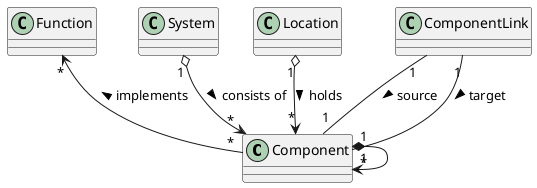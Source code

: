 @startuml
class Component
class Function
class System
class Location

Function "*" <-- "*" Component: implements <
System "1" o--> "*" Component: consists of >
Location "1" o--> "*" Component: holds >

Component  "1" *--> "*" Component

class ComponentLink
ComponentLink "1" -- "1" Component: source >
ComponentLink "1" -- "1" Component: target >
@enduml